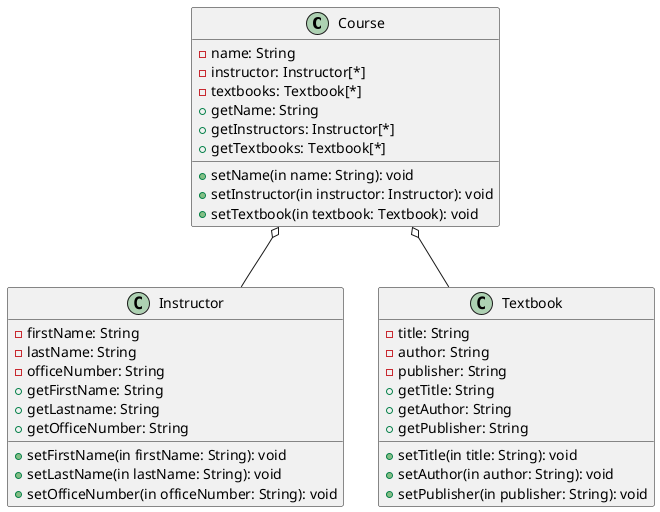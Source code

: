 @startuml

class Course{
- name: String
- instructor: Instructor[*]
- textbooks: Textbook[*]
+ getName: String
+ setName(in name: String): void
+ getInstructors: Instructor[*]
+ setInstructor(in instructor: Instructor): void
+ getTextbooks: Textbook[*]
+ setTextbook(in textbook: Textbook): void
}

class Instructor{
- firstName: String
- lastName: String
- officeNumber: String
+ getFirstName: String
+ getLastname: String
+ getOfficeNumber: String
+ setFirstName(in firstName: String): void
+ setLastName(in lastName: String): void
+ setOfficeNumber(in officeNumber: String): void
}

class Textbook{
- title: String
- author: String
- publisher: String
+ getTitle: String
+ setTitle(in title: String): void
+ getAuthor: String
+ setAuthor(in author: String): void
+ getPublisher: String
+ setPublisher(in publisher: String): void
}

Course o-- Instructor
Course o-- Textbook


@enduml